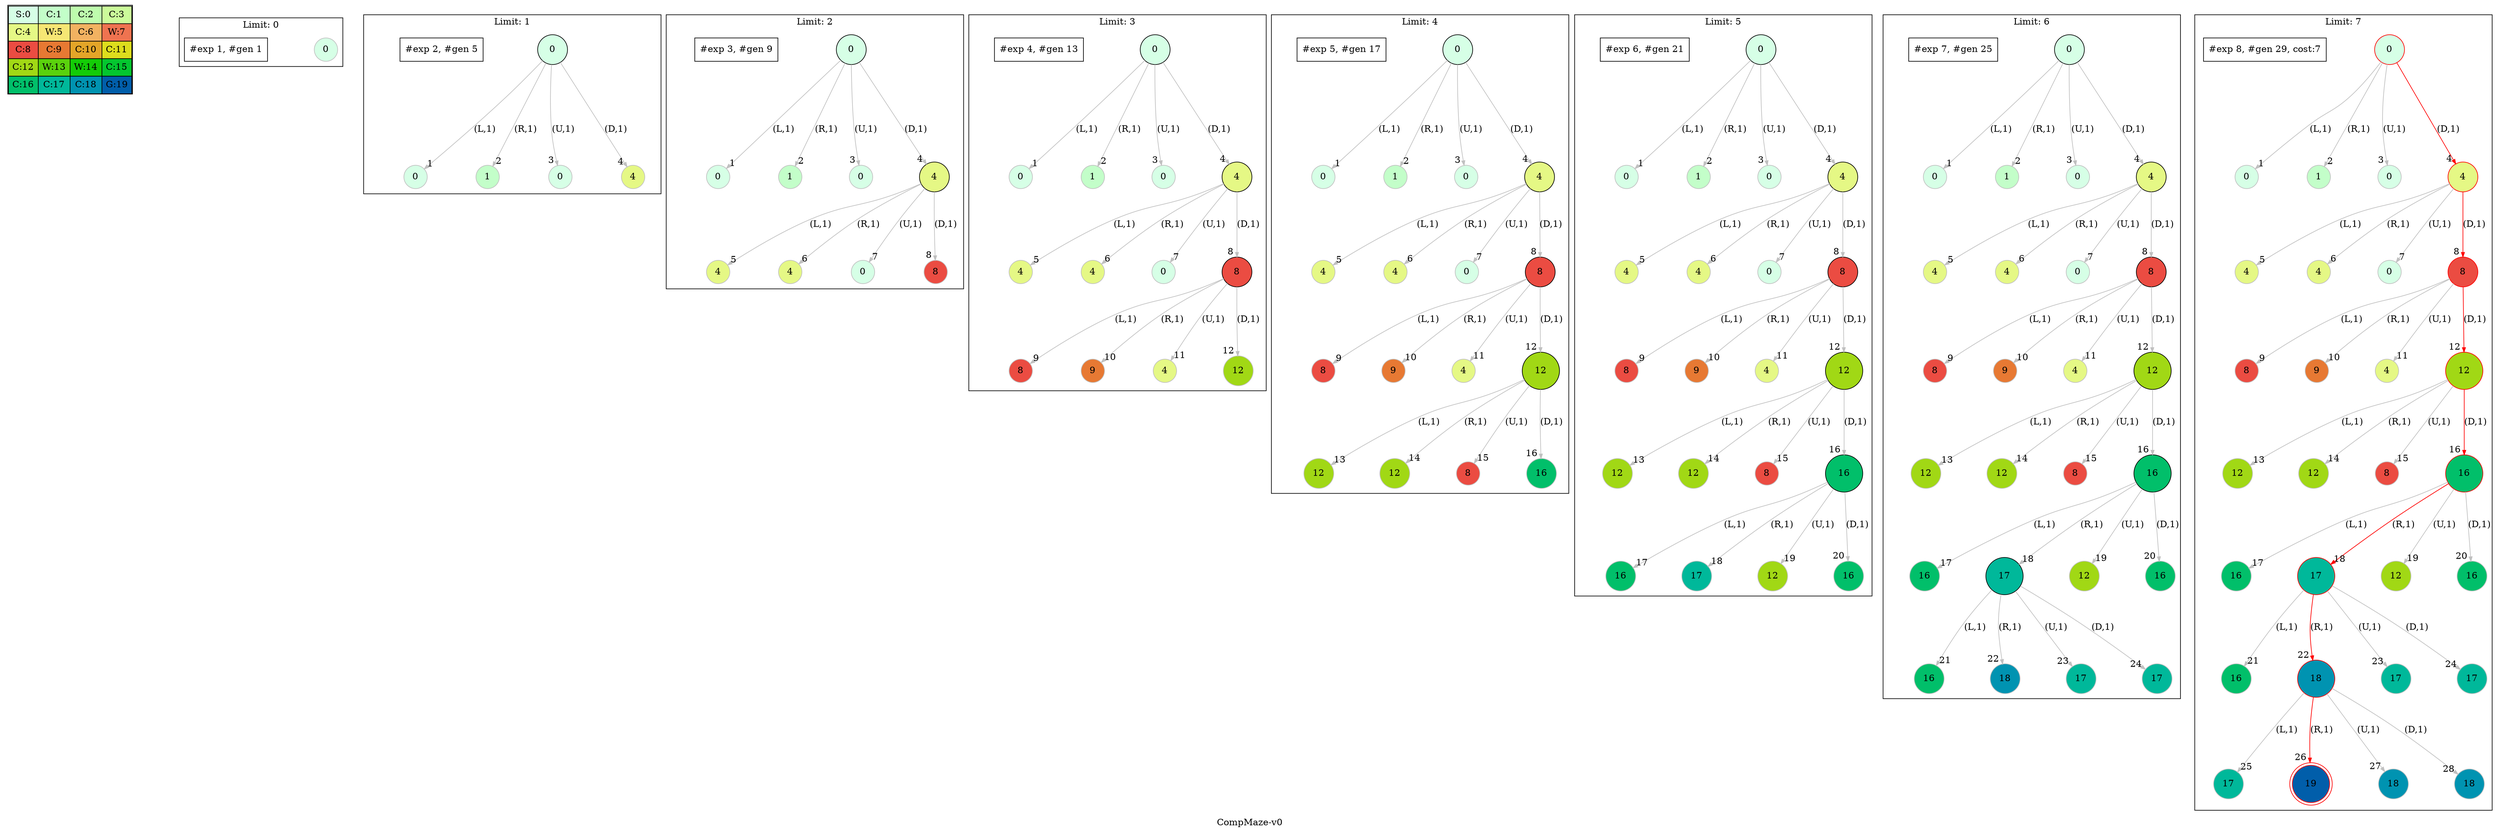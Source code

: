 digraph CompMaze { label="CompMaze-v0" nodesep=1 ranksep="1.2" node [shape=circle] edge [arrowsize=0.7] 
subgraph MAP {label=Map;map [shape=plaintext label=<<table border="1" cellpadding="5" cellspacing="0" cellborder="1"><tr><td bgcolor="0.39803922 0.15947579 0.99679532 1.        ">S:0</td><td bgcolor="0.35098039 0.23194764 0.99315867 1.        ">C:1</td><td bgcolor="0.29607843 0.31486959 0.98720184 1.        ">C:2</td><td bgcolor="0.24901961 0.38410575 0.98063477 1.        ">C:3</td></tr><tr><td bgcolor="0.19411765 0.46220388 0.97128103 1.        ">C:4</td><td bgcolor="0.14705882 0.52643216 0.96182564 1.        ">W:5</td><td bgcolor="0.09215686 0.59770746 0.94913494 1.        ">C:6</td><td bgcolor="0.0372549  0.66454018 0.93467977 1.        ">W:7</td></tr><tr><td bgcolor="0.00980392 0.71791192 0.92090552 1.        ">C:8</td><td bgcolor="0.06470588 0.77520398 0.9032472  1.        ">C:9</td><td bgcolor="0.11176471 0.81974048 0.88677369 1.        ">C:10</td><td bgcolor="0.16666667 0.8660254  0.8660254  1.        ">C:11</td></tr><tr><td bgcolor="0.21372549 0.9005867  0.84695821 1.        ">C:12</td><td bgcolor="0.26862745 0.93467977 0.82325295 1.        ">W:13</td><td bgcolor="0.32352941 0.96182564 0.79801723 1.        ">W:14</td><td bgcolor="0.37058824 0.97940977 0.77520398 1.        ">C:15</td></tr><tr><td bgcolor="0.4254902  0.99315867 0.74725253 1.        ">C:16</td><td bgcolor="0.47254902 0.99907048 0.72218645 1.        ">C:17</td><td bgcolor="0.52745098 0.99907048 0.69169844 1.        ">C:18</td><td bgcolor="0.5745098  0.99315867 0.66454018 1.        ">G:19</td></tr></table>>]} 
subgraph cluster0 { label="Limit: 0"    "0_0" [label=0 style=filled color=grey fillcolor="0.39803922 0.15947579 0.99679532 1.        " ];   "#exp 1, #gen 1" [ shape=box ]; }
subgraph cluster1 { label="Limit: 1"    "1_0" [label=0 style=filled color=grey fillcolor="0.39803922 0.15947579 0.99679532 1.        " ];  
"1_0" [label=" 0 " style=filled color=black fillcolor="0.39803922 0.15947579 0.99679532 1.        " ];  "1_0.0-0" [label=0 style=filled color=grey fillcolor="0.39803922 0.15947579 0.99679532 1.        " ];   "1_0" -> "1_0.0-0" [label="(L,1)" headlabel=" 1 " color=grey ]; 
"1_0.1-1" [label=1 style=filled color=grey fillcolor="0.35098039 0.23194764 0.99315867 1.        " ];   "1_0" -> "1_0.1-1" [label="(R,1)" headlabel=" 2 " color=grey ]; 
"1_0.0-2" [label=0 style=filled color=grey fillcolor="0.39803922 0.15947579 0.99679532 1.        " ];   "1_0" -> "1_0.0-2" [label="(U,1)" headlabel=" 3 " color=grey ]; 
"1_0.4-3" [label=4 style=filled color=grey fillcolor="0.19411765 0.46220388 0.97128103 1.        " ];   "1_0" -> "1_0.4-3" [label="(D,1)" headlabel=" 4 " color=grey ];  "#exp 2, #gen 5" [ shape=box ]; }
subgraph cluster2 { label="Limit: 2"    "2_0" [label=0 style=filled color=grey fillcolor="0.39803922 0.15947579 0.99679532 1.        " ];  
"2_0" [label=" 0 " style=filled color=black fillcolor="0.39803922 0.15947579 0.99679532 1.        " ];  "2_0.0-0" [label=0 style=filled color=grey fillcolor="0.39803922 0.15947579 0.99679532 1.        " ];   "2_0" -> "2_0.0-0" [label="(L,1)" headlabel=" 1 " color=grey ]; 
"2_0.1-1" [label=1 style=filled color=grey fillcolor="0.35098039 0.23194764 0.99315867 1.        " ];   "2_0" -> "2_0.1-1" [label="(R,1)" headlabel=" 2 " color=grey ]; 
"2_0.0-2" [label=0 style=filled color=grey fillcolor="0.39803922 0.15947579 0.99679532 1.        " ];   "2_0" -> "2_0.0-2" [label="(U,1)" headlabel=" 3 " color=grey ]; 
"2_0.4-3" [label=4 style=filled color=grey fillcolor="0.19411765 0.46220388 0.97128103 1.        " ];   "2_0" -> "2_0.4-3" [label="(D,1)" headlabel=" 4 " color=grey ]; 
"2_0.4-3" [label=" 4 " style=filled color=black fillcolor="0.19411765 0.46220388 0.97128103 1.        " ];  "2_0.4.4-0" [label=4 style=filled color=grey fillcolor="0.19411765 0.46220388 0.97128103 1.        " ];   "2_0.4-3" -> "2_0.4.4-0" [label="(L,1)" headlabel=" 5 " color=grey ]; 
"2_0.4.4-1" [label=4 style=filled color=grey fillcolor="0.19411765 0.46220388 0.97128103 1.        " ];   "2_0.4-3" -> "2_0.4.4-1" [label="(R,1)" headlabel=" 6 " color=grey ]; 
"2_0.4.0-2" [label=0 style=filled color=grey fillcolor="0.39803922 0.15947579 0.99679532 1.        " ];   "2_0.4-3" -> "2_0.4.0-2" [label="(U,1)" headlabel=" 7 " color=grey ]; 
"2_0.4.8-3" [label=8 style=filled color=grey fillcolor="0.00980392 0.71791192 0.92090552 1.        " ];   "2_0.4-3" -> "2_0.4.8-3" [label="(D,1)" headlabel=" 8 " color=grey ];  "#exp 3, #gen 9" [ shape=box ]; }
subgraph cluster3 { label="Limit: 3"    "3_0" [label=0 style=filled color=grey fillcolor="0.39803922 0.15947579 0.99679532 1.        " ];  
"3_0" [label=" 0 " style=filled color=black fillcolor="0.39803922 0.15947579 0.99679532 1.        " ];  "3_0.0-0" [label=0 style=filled color=grey fillcolor="0.39803922 0.15947579 0.99679532 1.        " ];   "3_0" -> "3_0.0-0" [label="(L,1)" headlabel=" 1 " color=grey ]; 
"3_0.1-1" [label=1 style=filled color=grey fillcolor="0.35098039 0.23194764 0.99315867 1.        " ];   "3_0" -> "3_0.1-1" [label="(R,1)" headlabel=" 2 " color=grey ]; 
"3_0.0-2" [label=0 style=filled color=grey fillcolor="0.39803922 0.15947579 0.99679532 1.        " ];   "3_0" -> "3_0.0-2" [label="(U,1)" headlabel=" 3 " color=grey ]; 
"3_0.4-3" [label=4 style=filled color=grey fillcolor="0.19411765 0.46220388 0.97128103 1.        " ];   "3_0" -> "3_0.4-3" [label="(D,1)" headlabel=" 4 " color=grey ]; 
"3_0.4-3" [label=" 4 " style=filled color=black fillcolor="0.19411765 0.46220388 0.97128103 1.        " ];  "3_0.4.4-0" [label=4 style=filled color=grey fillcolor="0.19411765 0.46220388 0.97128103 1.        " ];   "3_0.4-3" -> "3_0.4.4-0" [label="(L,1)" headlabel=" 5 " color=grey ]; 
"3_0.4.4-1" [label=4 style=filled color=grey fillcolor="0.19411765 0.46220388 0.97128103 1.        " ];   "3_0.4-3" -> "3_0.4.4-1" [label="(R,1)" headlabel=" 6 " color=grey ]; 
"3_0.4.0-2" [label=0 style=filled color=grey fillcolor="0.39803922 0.15947579 0.99679532 1.        " ];   "3_0.4-3" -> "3_0.4.0-2" [label="(U,1)" headlabel=" 7 " color=grey ]; 
"3_0.4.8-3" [label=8 style=filled color=grey fillcolor="0.00980392 0.71791192 0.92090552 1.        " ];   "3_0.4-3" -> "3_0.4.8-3" [label="(D,1)" headlabel=" 8 " color=grey ]; 
"3_0.4.8-3" [label=" 8 " style=filled color=black fillcolor="0.00980392 0.71791192 0.92090552 1.        " ];  "3_0.4.8.8-0" [label=8 style=filled color=grey fillcolor="0.00980392 0.71791192 0.92090552 1.        " ];   "3_0.4.8-3" -> "3_0.4.8.8-0" [label="(L,1)" headlabel=" 9 " color=grey ]; 
"3_0.4.8.9-1" [label=9 style=filled color=grey fillcolor="0.06470588 0.77520398 0.9032472  1.        " ];   "3_0.4.8-3" -> "3_0.4.8.9-1" [label="(R,1)" headlabel=" 10 " color=grey ]; 
"3_0.4.8.4-2" [label=4 style=filled color=grey fillcolor="0.19411765 0.46220388 0.97128103 1.        " ];   "3_0.4.8-3" -> "3_0.4.8.4-2" [label="(U,1)" headlabel=" 11 " color=grey ]; 
"3_0.4.8.12-3" [label=12 style=filled color=grey fillcolor="0.21372549 0.9005867  0.84695821 1.        " ];   "3_0.4.8-3" -> "3_0.4.8.12-3" [label="(D,1)" headlabel=" 12 " color=grey ];  "#exp 4, #gen 13" [ shape=box ]; }
subgraph cluster4 { label="Limit: 4"    "4_0" [label=0 style=filled color=grey fillcolor="0.39803922 0.15947579 0.99679532 1.        " ];  
"4_0" [label=" 0 " style=filled color=black fillcolor="0.39803922 0.15947579 0.99679532 1.        " ];  "4_0.0-0" [label=0 style=filled color=grey fillcolor="0.39803922 0.15947579 0.99679532 1.        " ];   "4_0" -> "4_0.0-0" [label="(L,1)" headlabel=" 1 " color=grey ]; 
"4_0.1-1" [label=1 style=filled color=grey fillcolor="0.35098039 0.23194764 0.99315867 1.        " ];   "4_0" -> "4_0.1-1" [label="(R,1)" headlabel=" 2 " color=grey ]; 
"4_0.0-2" [label=0 style=filled color=grey fillcolor="0.39803922 0.15947579 0.99679532 1.        " ];   "4_0" -> "4_0.0-2" [label="(U,1)" headlabel=" 3 " color=grey ]; 
"4_0.4-3" [label=4 style=filled color=grey fillcolor="0.19411765 0.46220388 0.97128103 1.        " ];   "4_0" -> "4_0.4-3" [label="(D,1)" headlabel=" 4 " color=grey ]; 
"4_0.4-3" [label=" 4 " style=filled color=black fillcolor="0.19411765 0.46220388 0.97128103 1.        " ];  "4_0.4.4-0" [label=4 style=filled color=grey fillcolor="0.19411765 0.46220388 0.97128103 1.        " ];   "4_0.4-3" -> "4_0.4.4-0" [label="(L,1)" headlabel=" 5 " color=grey ]; 
"4_0.4.4-1" [label=4 style=filled color=grey fillcolor="0.19411765 0.46220388 0.97128103 1.        " ];   "4_0.4-3" -> "4_0.4.4-1" [label="(R,1)" headlabel=" 6 " color=grey ]; 
"4_0.4.0-2" [label=0 style=filled color=grey fillcolor="0.39803922 0.15947579 0.99679532 1.        " ];   "4_0.4-3" -> "4_0.4.0-2" [label="(U,1)" headlabel=" 7 " color=grey ]; 
"4_0.4.8-3" [label=8 style=filled color=grey fillcolor="0.00980392 0.71791192 0.92090552 1.        " ];   "4_0.4-3" -> "4_0.4.8-3" [label="(D,1)" headlabel=" 8 " color=grey ]; 
"4_0.4.8-3" [label=" 8 " style=filled color=black fillcolor="0.00980392 0.71791192 0.92090552 1.        " ];  "4_0.4.8.8-0" [label=8 style=filled color=grey fillcolor="0.00980392 0.71791192 0.92090552 1.        " ];   "4_0.4.8-3" -> "4_0.4.8.8-0" [label="(L,1)" headlabel=" 9 " color=grey ]; 
"4_0.4.8.9-1" [label=9 style=filled color=grey fillcolor="0.06470588 0.77520398 0.9032472  1.        " ];   "4_0.4.8-3" -> "4_0.4.8.9-1" [label="(R,1)" headlabel=" 10 " color=grey ]; 
"4_0.4.8.4-2" [label=4 style=filled color=grey fillcolor="0.19411765 0.46220388 0.97128103 1.        " ];   "4_0.4.8-3" -> "4_0.4.8.4-2" [label="(U,1)" headlabel=" 11 " color=grey ]; 
"4_0.4.8.12-3" [label=12 style=filled color=grey fillcolor="0.21372549 0.9005867  0.84695821 1.        " ];   "4_0.4.8-3" -> "4_0.4.8.12-3" [label="(D,1)" headlabel=" 12 " color=grey ]; 
"4_0.4.8.12-3" [label=" 12 " style=filled color=black fillcolor="0.21372549 0.9005867  0.84695821 1.        " ];  "4_0.4.8.12.12-0" [label=12 style=filled color=grey fillcolor="0.21372549 0.9005867  0.84695821 1.        " ];   "4_0.4.8.12-3" -> "4_0.4.8.12.12-0" [label="(L,1)" headlabel=" 13 " color=grey ]; 
"4_0.4.8.12.12-1" [label=12 style=filled color=grey fillcolor="0.21372549 0.9005867  0.84695821 1.        " ];   "4_0.4.8.12-3" -> "4_0.4.8.12.12-1" [label="(R,1)" headlabel=" 14 " color=grey ]; 
"4_0.4.8.12.8-2" [label=8 style=filled color=grey fillcolor="0.00980392 0.71791192 0.92090552 1.        " ];   "4_0.4.8.12-3" -> "4_0.4.8.12.8-2" [label="(U,1)" headlabel=" 15 " color=grey ]; 
"4_0.4.8.12.16-3" [label=16 style=filled color=grey fillcolor="0.4254902  0.99315867 0.74725253 1.        " ];   "4_0.4.8.12-3" -> "4_0.4.8.12.16-3" [label="(D,1)" headlabel=" 16 " color=grey ];  "#exp 5, #gen 17" [ shape=box ]; }
subgraph cluster5 { label="Limit: 5"    "5_0" [label=0 style=filled color=grey fillcolor="0.39803922 0.15947579 0.99679532 1.        " ];  
"5_0" [label=" 0 " style=filled color=black fillcolor="0.39803922 0.15947579 0.99679532 1.        " ];  "5_0.0-0" [label=0 style=filled color=grey fillcolor="0.39803922 0.15947579 0.99679532 1.        " ];   "5_0" -> "5_0.0-0" [label="(L,1)" headlabel=" 1 " color=grey ]; 
"5_0.1-1" [label=1 style=filled color=grey fillcolor="0.35098039 0.23194764 0.99315867 1.        " ];   "5_0" -> "5_0.1-1" [label="(R,1)" headlabel=" 2 " color=grey ]; 
"5_0.0-2" [label=0 style=filled color=grey fillcolor="0.39803922 0.15947579 0.99679532 1.        " ];   "5_0" -> "5_0.0-2" [label="(U,1)" headlabel=" 3 " color=grey ]; 
"5_0.4-3" [label=4 style=filled color=grey fillcolor="0.19411765 0.46220388 0.97128103 1.        " ];   "5_0" -> "5_0.4-3" [label="(D,1)" headlabel=" 4 " color=grey ]; 
"5_0.4-3" [label=" 4 " style=filled color=black fillcolor="0.19411765 0.46220388 0.97128103 1.        " ];  "5_0.4.4-0" [label=4 style=filled color=grey fillcolor="0.19411765 0.46220388 0.97128103 1.        " ];   "5_0.4-3" -> "5_0.4.4-0" [label="(L,1)" headlabel=" 5 " color=grey ]; 
"5_0.4.4-1" [label=4 style=filled color=grey fillcolor="0.19411765 0.46220388 0.97128103 1.        " ];   "5_0.4-3" -> "5_0.4.4-1" [label="(R,1)" headlabel=" 6 " color=grey ]; 
"5_0.4.0-2" [label=0 style=filled color=grey fillcolor="0.39803922 0.15947579 0.99679532 1.        " ];   "5_0.4-3" -> "5_0.4.0-2" [label="(U,1)" headlabel=" 7 " color=grey ]; 
"5_0.4.8-3" [label=8 style=filled color=grey fillcolor="0.00980392 0.71791192 0.92090552 1.        " ];   "5_0.4-3" -> "5_0.4.8-3" [label="(D,1)" headlabel=" 8 " color=grey ]; 
"5_0.4.8-3" [label=" 8 " style=filled color=black fillcolor="0.00980392 0.71791192 0.92090552 1.        " ];  "5_0.4.8.8-0" [label=8 style=filled color=grey fillcolor="0.00980392 0.71791192 0.92090552 1.        " ];   "5_0.4.8-3" -> "5_0.4.8.8-0" [label="(L,1)" headlabel=" 9 " color=grey ]; 
"5_0.4.8.9-1" [label=9 style=filled color=grey fillcolor="0.06470588 0.77520398 0.9032472  1.        " ];   "5_0.4.8-3" -> "5_0.4.8.9-1" [label="(R,1)" headlabel=" 10 " color=grey ]; 
"5_0.4.8.4-2" [label=4 style=filled color=grey fillcolor="0.19411765 0.46220388 0.97128103 1.        " ];   "5_0.4.8-3" -> "5_0.4.8.4-2" [label="(U,1)" headlabel=" 11 " color=grey ]; 
"5_0.4.8.12-3" [label=12 style=filled color=grey fillcolor="0.21372549 0.9005867  0.84695821 1.        " ];   "5_0.4.8-3" -> "5_0.4.8.12-3" [label="(D,1)" headlabel=" 12 " color=grey ]; 
"5_0.4.8.12-3" [label=" 12 " style=filled color=black fillcolor="0.21372549 0.9005867  0.84695821 1.        " ];  "5_0.4.8.12.12-0" [label=12 style=filled color=grey fillcolor="0.21372549 0.9005867  0.84695821 1.        " ];   "5_0.4.8.12-3" -> "5_0.4.8.12.12-0" [label="(L,1)" headlabel=" 13 " color=grey ]; 
"5_0.4.8.12.12-1" [label=12 style=filled color=grey fillcolor="0.21372549 0.9005867  0.84695821 1.        " ];   "5_0.4.8.12-3" -> "5_0.4.8.12.12-1" [label="(R,1)" headlabel=" 14 " color=grey ]; 
"5_0.4.8.12.8-2" [label=8 style=filled color=grey fillcolor="0.00980392 0.71791192 0.92090552 1.        " ];   "5_0.4.8.12-3" -> "5_0.4.8.12.8-2" [label="(U,1)" headlabel=" 15 " color=grey ]; 
"5_0.4.8.12.16-3" [label=16 style=filled color=grey fillcolor="0.4254902  0.99315867 0.74725253 1.        " ];   "5_0.4.8.12-3" -> "5_0.4.8.12.16-3" [label="(D,1)" headlabel=" 16 " color=grey ]; 
"5_0.4.8.12.16-3" [label=" 16 " style=filled color=black fillcolor="0.4254902  0.99315867 0.74725253 1.        " ];  "5_0.4.8.12.16.16-0" [label=16 style=filled color=grey fillcolor="0.4254902  0.99315867 0.74725253 1.        " ];   "5_0.4.8.12.16-3" -> "5_0.4.8.12.16.16-0" [label="(L,1)" headlabel=" 17 " color=grey ]; 
"5_0.4.8.12.16.17-1" [label=17 style=filled color=grey fillcolor="0.47254902 0.99907048 0.72218645 1.        " ];   "5_0.4.8.12.16-3" -> "5_0.4.8.12.16.17-1" [label="(R,1)" headlabel=" 18 " color=grey ]; 
"5_0.4.8.12.16.12-2" [label=12 style=filled color=grey fillcolor="0.21372549 0.9005867  0.84695821 1.        " ];   "5_0.4.8.12.16-3" -> "5_0.4.8.12.16.12-2" [label="(U,1)" headlabel=" 19 " color=grey ]; 
"5_0.4.8.12.16.16-3" [label=16 style=filled color=grey fillcolor="0.4254902  0.99315867 0.74725253 1.        " ];   "5_0.4.8.12.16-3" -> "5_0.4.8.12.16.16-3" [label="(D,1)" headlabel=" 20 " color=grey ];  "#exp 6, #gen 21" [ shape=box ]; }
subgraph cluster6 { label="Limit: 6"    "6_0" [label=0 style=filled color=grey fillcolor="0.39803922 0.15947579 0.99679532 1.        " ];  
"6_0" [label=" 0 " style=filled color=black fillcolor="0.39803922 0.15947579 0.99679532 1.        " ];  "6_0.0-0" [label=0 style=filled color=grey fillcolor="0.39803922 0.15947579 0.99679532 1.        " ];   "6_0" -> "6_0.0-0" [label="(L,1)" headlabel=" 1 " color=grey ]; 
"6_0.1-1" [label=1 style=filled color=grey fillcolor="0.35098039 0.23194764 0.99315867 1.        " ];   "6_0" -> "6_0.1-1" [label="(R,1)" headlabel=" 2 " color=grey ]; 
"6_0.0-2" [label=0 style=filled color=grey fillcolor="0.39803922 0.15947579 0.99679532 1.        " ];   "6_0" -> "6_0.0-2" [label="(U,1)" headlabel=" 3 " color=grey ]; 
"6_0.4-3" [label=4 style=filled color=grey fillcolor="0.19411765 0.46220388 0.97128103 1.        " ];   "6_0" -> "6_0.4-3" [label="(D,1)" headlabel=" 4 " color=grey ]; 
"6_0.4-3" [label=" 4 " style=filled color=black fillcolor="0.19411765 0.46220388 0.97128103 1.        " ];  "6_0.4.4-0" [label=4 style=filled color=grey fillcolor="0.19411765 0.46220388 0.97128103 1.        " ];   "6_0.4-3" -> "6_0.4.4-0" [label="(L,1)" headlabel=" 5 " color=grey ]; 
"6_0.4.4-1" [label=4 style=filled color=grey fillcolor="0.19411765 0.46220388 0.97128103 1.        " ];   "6_0.4-3" -> "6_0.4.4-1" [label="(R,1)" headlabel=" 6 " color=grey ]; 
"6_0.4.0-2" [label=0 style=filled color=grey fillcolor="0.39803922 0.15947579 0.99679532 1.        " ];   "6_0.4-3" -> "6_0.4.0-2" [label="(U,1)" headlabel=" 7 " color=grey ]; 
"6_0.4.8-3" [label=8 style=filled color=grey fillcolor="0.00980392 0.71791192 0.92090552 1.        " ];   "6_0.4-3" -> "6_0.4.8-3" [label="(D,1)" headlabel=" 8 " color=grey ]; 
"6_0.4.8-3" [label=" 8 " style=filled color=black fillcolor="0.00980392 0.71791192 0.92090552 1.        " ];  "6_0.4.8.8-0" [label=8 style=filled color=grey fillcolor="0.00980392 0.71791192 0.92090552 1.        " ];   "6_0.4.8-3" -> "6_0.4.8.8-0" [label="(L,1)" headlabel=" 9 " color=grey ]; 
"6_0.4.8.9-1" [label=9 style=filled color=grey fillcolor="0.06470588 0.77520398 0.9032472  1.        " ];   "6_0.4.8-3" -> "6_0.4.8.9-1" [label="(R,1)" headlabel=" 10 " color=grey ]; 
"6_0.4.8.4-2" [label=4 style=filled color=grey fillcolor="0.19411765 0.46220388 0.97128103 1.        " ];   "6_0.4.8-3" -> "6_0.4.8.4-2" [label="(U,1)" headlabel=" 11 " color=grey ]; 
"6_0.4.8.12-3" [label=12 style=filled color=grey fillcolor="0.21372549 0.9005867  0.84695821 1.        " ];   "6_0.4.8-3" -> "6_0.4.8.12-3" [label="(D,1)" headlabel=" 12 " color=grey ]; 
"6_0.4.8.12-3" [label=" 12 " style=filled color=black fillcolor="0.21372549 0.9005867  0.84695821 1.        " ];  "6_0.4.8.12.12-0" [label=12 style=filled color=grey fillcolor="0.21372549 0.9005867  0.84695821 1.        " ];   "6_0.4.8.12-3" -> "6_0.4.8.12.12-0" [label="(L,1)" headlabel=" 13 " color=grey ]; 
"6_0.4.8.12.12-1" [label=12 style=filled color=grey fillcolor="0.21372549 0.9005867  0.84695821 1.        " ];   "6_0.4.8.12-3" -> "6_0.4.8.12.12-1" [label="(R,1)" headlabel=" 14 " color=grey ]; 
"6_0.4.8.12.8-2" [label=8 style=filled color=grey fillcolor="0.00980392 0.71791192 0.92090552 1.        " ];   "6_0.4.8.12-3" -> "6_0.4.8.12.8-2" [label="(U,1)" headlabel=" 15 " color=grey ]; 
"6_0.4.8.12.16-3" [label=16 style=filled color=grey fillcolor="0.4254902  0.99315867 0.74725253 1.        " ];   "6_0.4.8.12-3" -> "6_0.4.8.12.16-3" [label="(D,1)" headlabel=" 16 " color=grey ]; 
"6_0.4.8.12.16-3" [label=" 16 " style=filled color=black fillcolor="0.4254902  0.99315867 0.74725253 1.        " ];  "6_0.4.8.12.16.16-0" [label=16 style=filled color=grey fillcolor="0.4254902  0.99315867 0.74725253 1.        " ];   "6_0.4.8.12.16-3" -> "6_0.4.8.12.16.16-0" [label="(L,1)" headlabel=" 17 " color=grey ]; 
"6_0.4.8.12.16.17-1" [label=17 style=filled color=grey fillcolor="0.47254902 0.99907048 0.72218645 1.        " ];   "6_0.4.8.12.16-3" -> "6_0.4.8.12.16.17-1" [label="(R,1)" headlabel=" 18 " color=grey ]; 
"6_0.4.8.12.16.12-2" [label=12 style=filled color=grey fillcolor="0.21372549 0.9005867  0.84695821 1.        " ];   "6_0.4.8.12.16-3" -> "6_0.4.8.12.16.12-2" [label="(U,1)" headlabel=" 19 " color=grey ]; 
"6_0.4.8.12.16.16-3" [label=16 style=filled color=grey fillcolor="0.4254902  0.99315867 0.74725253 1.        " ];   "6_0.4.8.12.16-3" -> "6_0.4.8.12.16.16-3" [label="(D,1)" headlabel=" 20 " color=grey ]; 
"6_0.4.8.12.16.17-1" [label=" 17 " style=filled color=black fillcolor="0.47254902 0.99907048 0.72218645 1.        " ];  "6_0.4.8.12.16.17.16-0" [label=16 style=filled color=grey fillcolor="0.4254902  0.99315867 0.74725253 1.        " ];   "6_0.4.8.12.16.17-1" -> "6_0.4.8.12.16.17.16-0" [label="(L,1)" headlabel=" 21 " color=grey ]; 
"6_0.4.8.12.16.17.18-1" [label=18 style=filled color=grey fillcolor="0.52745098 0.99907048 0.69169844 1.        " ];   "6_0.4.8.12.16.17-1" -> "6_0.4.8.12.16.17.18-1" [label="(R,1)" headlabel=" 22 " color=grey ]; 
"6_0.4.8.12.16.17.17-2" [label=17 style=filled color=grey fillcolor="0.47254902 0.99907048 0.72218645 1.        " ];   "6_0.4.8.12.16.17-1" -> "6_0.4.8.12.16.17.17-2" [label="(U,1)" headlabel=" 23 " color=grey ]; 
"6_0.4.8.12.16.17.17-3" [label=17 style=filled color=grey fillcolor="0.47254902 0.99907048 0.72218645 1.        " ];   "6_0.4.8.12.16.17-1" -> "6_0.4.8.12.16.17.17-3" [label="(D,1)" headlabel=" 24 " color=grey ];  "#exp 7, #gen 25" [ shape=box ]; }
subgraph cluster7 { label="Limit: 7"    "7_0" [label=0 style=filled color=grey fillcolor="0.39803922 0.15947579 0.99679532 1.        " ];  
"7_0" [label=" 0 " style=filled color=black color=red fillcolor="0.39803922 0.15947579 0.99679532 1.        " ];  "7_0.0-0" [label=0 style=filled color=grey fillcolor="0.39803922 0.15947579 0.99679532 1.        " ];   "7_0" -> "7_0.0-0" [label="(L,1)" headlabel=" 1 " color=grey ]; 
"7_0.1-1" [label=1 style=filled color=grey fillcolor="0.35098039 0.23194764 0.99315867 1.        " ];   "7_0" -> "7_0.1-1" [label="(R,1)" headlabel=" 2 " color=grey ]; 
"7_0.0-2" [label=0 style=filled color=grey fillcolor="0.39803922 0.15947579 0.99679532 1.        " ];   "7_0" -> "7_0.0-2" [label="(U,1)" headlabel=" 3 " color=grey ]; 
"7_0.4-3" [label=4 style=filled color=grey color=red fillcolor="0.19411765 0.46220388 0.97128103 1.        " ];   "7_0" -> "7_0.4-3" [label="(D,1)" headlabel=" 4 " color=grey color=red ]; 
"7_0.4-3" [label=" 4 " style=filled color=black color=red fillcolor="0.19411765 0.46220388 0.97128103 1.        " ];  "7_0.4.4-0" [label=4 style=filled color=grey fillcolor="0.19411765 0.46220388 0.97128103 1.        " ];   "7_0.4-3" -> "7_0.4.4-0" [label="(L,1)" headlabel=" 5 " color=grey ]; 
"7_0.4.4-1" [label=4 style=filled color=grey fillcolor="0.19411765 0.46220388 0.97128103 1.        " ];   "7_0.4-3" -> "7_0.4.4-1" [label="(R,1)" headlabel=" 6 " color=grey ]; 
"7_0.4.0-2" [label=0 style=filled color=grey fillcolor="0.39803922 0.15947579 0.99679532 1.        " ];   "7_0.4-3" -> "7_0.4.0-2" [label="(U,1)" headlabel=" 7 " color=grey ]; 
"7_0.4.8-3" [label=8 style=filled color=grey color=red fillcolor="0.00980392 0.71791192 0.92090552 1.        " ];   "7_0.4-3" -> "7_0.4.8-3" [label="(D,1)" headlabel=" 8 " color=grey color=red ]; 
"7_0.4.8-3" [label=" 8 " style=filled color=black color=red fillcolor="0.00980392 0.71791192 0.92090552 1.        " ];  "7_0.4.8.8-0" [label=8 style=filled color=grey fillcolor="0.00980392 0.71791192 0.92090552 1.        " ];   "7_0.4.8-3" -> "7_0.4.8.8-0" [label="(L,1)" headlabel=" 9 " color=grey ]; 
"7_0.4.8.9-1" [label=9 style=filled color=grey fillcolor="0.06470588 0.77520398 0.9032472  1.        " ];   "7_0.4.8-3" -> "7_0.4.8.9-1" [label="(R,1)" headlabel=" 10 " color=grey ]; 
"7_0.4.8.4-2" [label=4 style=filled color=grey fillcolor="0.19411765 0.46220388 0.97128103 1.        " ];   "7_0.4.8-3" -> "7_0.4.8.4-2" [label="(U,1)" headlabel=" 11 " color=grey ]; 
"7_0.4.8.12-3" [label=12 style=filled color=grey color=red fillcolor="0.21372549 0.9005867  0.84695821 1.        " ];   "7_0.4.8-3" -> "7_0.4.8.12-3" [label="(D,1)" headlabel=" 12 " color=grey color=red ]; 
"7_0.4.8.12-3" [label=" 12 " style=filled color=black color=red fillcolor="0.21372549 0.9005867  0.84695821 1.        " ];  "7_0.4.8.12.12-0" [label=12 style=filled color=grey fillcolor="0.21372549 0.9005867  0.84695821 1.        " ];   "7_0.4.8.12-3" -> "7_0.4.8.12.12-0" [label="(L,1)" headlabel=" 13 " color=grey ]; 
"7_0.4.8.12.12-1" [label=12 style=filled color=grey fillcolor="0.21372549 0.9005867  0.84695821 1.        " ];   "7_0.4.8.12-3" -> "7_0.4.8.12.12-1" [label="(R,1)" headlabel=" 14 " color=grey ]; 
"7_0.4.8.12.8-2" [label=8 style=filled color=grey fillcolor="0.00980392 0.71791192 0.92090552 1.        " ];   "7_0.4.8.12-3" -> "7_0.4.8.12.8-2" [label="(U,1)" headlabel=" 15 " color=grey ]; 
"7_0.4.8.12.16-3" [label=16 style=filled color=grey color=red fillcolor="0.4254902  0.99315867 0.74725253 1.        " ];   "7_0.4.8.12-3" -> "7_0.4.8.12.16-3" [label="(D,1)" headlabel=" 16 " color=grey color=red ]; 
"7_0.4.8.12.16-3" [label=" 16 " style=filled color=black color=red fillcolor="0.4254902  0.99315867 0.74725253 1.        " ];  "7_0.4.8.12.16.16-0" [label=16 style=filled color=grey fillcolor="0.4254902  0.99315867 0.74725253 1.        " ];   "7_0.4.8.12.16-3" -> "7_0.4.8.12.16.16-0" [label="(L,1)" headlabel=" 17 " color=grey ]; 
"7_0.4.8.12.16.17-1" [label=17 style=filled color=grey color=red fillcolor="0.47254902 0.99907048 0.72218645 1.        " ];   "7_0.4.8.12.16-3" -> "7_0.4.8.12.16.17-1" [label="(R,1)" headlabel=" 18 " color=grey color=red ]; 
"7_0.4.8.12.16.12-2" [label=12 style=filled color=grey fillcolor="0.21372549 0.9005867  0.84695821 1.        " ];   "7_0.4.8.12.16-3" -> "7_0.4.8.12.16.12-2" [label="(U,1)" headlabel=" 19 " color=grey ]; 
"7_0.4.8.12.16.16-3" [label=16 style=filled color=grey fillcolor="0.4254902  0.99315867 0.74725253 1.        " ];   "7_0.4.8.12.16-3" -> "7_0.4.8.12.16.16-3" [label="(D,1)" headlabel=" 20 " color=grey ]; 
"7_0.4.8.12.16.17-1" [label=" 17 " style=filled color=black color=red fillcolor="0.47254902 0.99907048 0.72218645 1.        " ];  "7_0.4.8.12.16.17.16-0" [label=16 style=filled color=grey fillcolor="0.4254902  0.99315867 0.74725253 1.        " ];   "7_0.4.8.12.16.17-1" -> "7_0.4.8.12.16.17.16-0" [label="(L,1)" headlabel=" 21 " color=grey ]; 
"7_0.4.8.12.16.17.18-1" [label=18 style=filled color=grey color=red fillcolor="0.52745098 0.99907048 0.69169844 1.        " ];   "7_0.4.8.12.16.17-1" -> "7_0.4.8.12.16.17.18-1" [label="(R,1)" headlabel=" 22 " color=grey color=red ]; 
"7_0.4.8.12.16.17.17-2" [label=17 style=filled color=grey fillcolor="0.47254902 0.99907048 0.72218645 1.        " ];   "7_0.4.8.12.16.17-1" -> "7_0.4.8.12.16.17.17-2" [label="(U,1)" headlabel=" 23 " color=grey ]; 
"7_0.4.8.12.16.17.17-3" [label=17 style=filled color=grey fillcolor="0.47254902 0.99907048 0.72218645 1.        " ];   "7_0.4.8.12.16.17-1" -> "7_0.4.8.12.16.17.17-3" [label="(D,1)" headlabel=" 24 " color=grey ]; 
"7_0.4.8.12.16.17.18-1" [label=" 18 " style=filled color=black color=red fillcolor="0.52745098 0.99907048 0.69169844 1.        " ];  "7_0.4.8.12.16.17.18.17-0" [label=17 style=filled color=grey fillcolor="0.47254902 0.99907048 0.72218645 1.        " ];   "7_0.4.8.12.16.17.18-1" -> "7_0.4.8.12.16.17.18.17-0" [label="(L,1)" headlabel=" 25 " color=grey ]; 
"7_0.4.8.12.16.17.18.19-1" [label=" 19 " style=filled color=black color=red fillcolor="0.5745098  0.99315867 0.66454018 1.        " peripheries=2]; /*GOALSTATE*/  "7_0.4.8.12.16.17.18-1" -> "7_0.4.8.12.16.17.18.19-1" [label="(R,1)" headlabel=" 26 " color=grey color=red ]; 
"7_0.4.8.12.16.17.18.18-2" [label=18 style=filled color=grey fillcolor="0.52745098 0.99907048 0.69169844 1.        " ];   "7_0.4.8.12.16.17.18-1" -> "7_0.4.8.12.16.17.18.18-2" [label="(U,1)" headlabel=" 27 " color=grey ]; 
"7_0.4.8.12.16.17.18.18-3" [label=18 style=filled color=grey fillcolor="0.52745098 0.99907048 0.69169844 1.        " ];   "7_0.4.8.12.16.17.18-1" -> "7_0.4.8.12.16.17.18.18-3" [label="(D,1)" headlabel=" 28 " color=grey ]; "#exp 8, #gen 29, cost:7" [ shape=box ]; }
}
